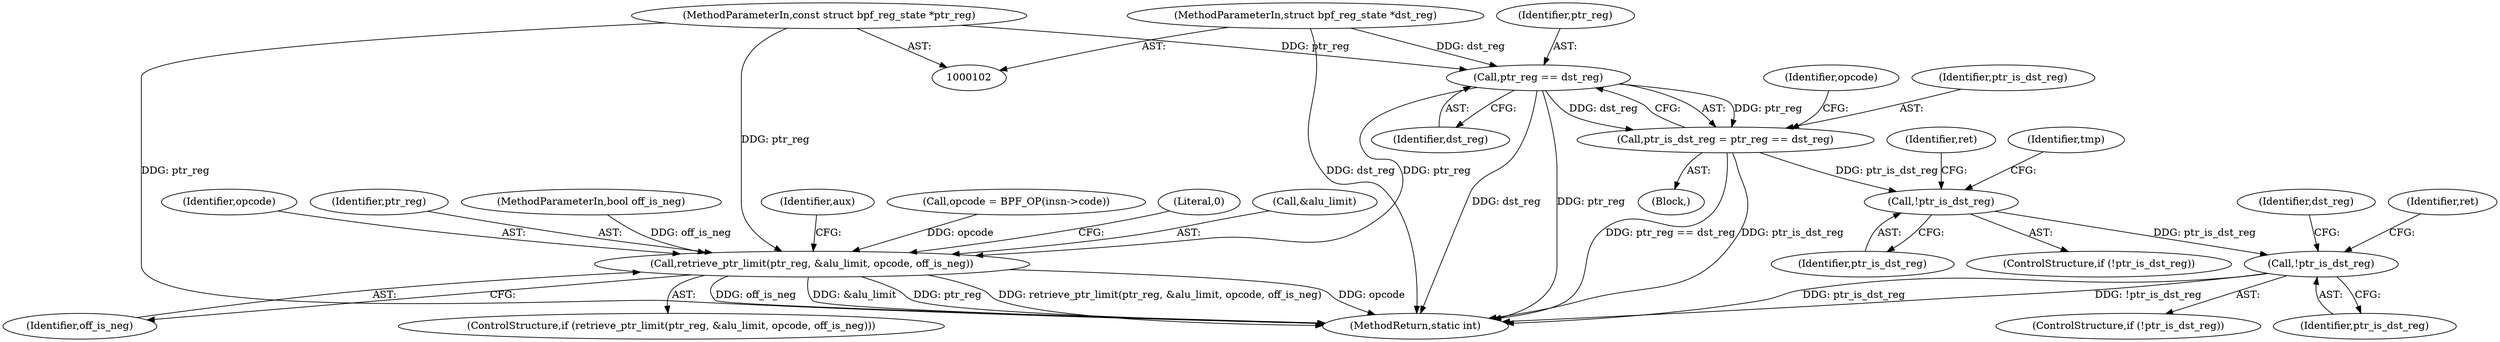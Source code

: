 digraph "0_linux_d3bd7413e0ca40b60cf60d4003246d067cafdeda_0@pointer" {
"1000123" [label="(Call,ptr_reg == dst_reg)"];
"1000105" [label="(MethodParameterIn,const struct bpf_reg_state *ptr_reg)"];
"1000106" [label="(MethodParameterIn,struct bpf_reg_state *dst_reg)"];
"1000121" [label="(Call,ptr_is_dst_reg = ptr_reg == dst_reg)"];
"1000179" [label="(Call,!ptr_is_dst_reg)"];
"1000205" [label="(Call,!ptr_is_dst_reg)"];
"1000161" [label="(Call,retrieve_ptr_limit(ptr_reg, &alu_limit, opcode, off_is_neg))"];
"1000125" [label="(Identifier,dst_reg)"];
"1000218" [label="(MethodReturn,static int)"];
"1000128" [label="(Identifier,opcode)"];
"1000192" [label="(Identifier,ret)"];
"1000179" [label="(Call,!ptr_is_dst_reg)"];
"1000171" [label="(Identifier,aux)"];
"1000127" [label="(Call,opcode = BPF_OP(insn->code))"];
"1000121" [label="(Call,ptr_is_dst_reg = ptr_reg == dst_reg)"];
"1000183" [label="(Identifier,tmp)"];
"1000122" [label="(Identifier,ptr_is_dst_reg)"];
"1000204" [label="(ControlStructure,if (!ptr_is_dst_reg))"];
"1000168" [label="(Literal,0)"];
"1000124" [label="(Identifier,ptr_reg)"];
"1000163" [label="(Call,&alu_limit)"];
"1000160" [label="(ControlStructure,if (retrieve_ptr_limit(ptr_reg, &alu_limit, opcode, off_is_neg)))"];
"1000165" [label="(Identifier,opcode)"];
"1000105" [label="(MethodParameterIn,const struct bpf_reg_state *ptr_reg)"];
"1000166" [label="(Identifier,off_is_neg)"];
"1000162" [label="(Identifier,ptr_reg)"];
"1000209" [label="(Identifier,dst_reg)"];
"1000178" [label="(ControlStructure,if (!ptr_is_dst_reg))"];
"1000107" [label="(MethodParameterIn,bool off_is_neg)"];
"1000214" [label="(Identifier,ret)"];
"1000206" [label="(Identifier,ptr_is_dst_reg)"];
"1000108" [label="(Block,)"];
"1000205" [label="(Call,!ptr_is_dst_reg)"];
"1000123" [label="(Call,ptr_reg == dst_reg)"];
"1000180" [label="(Identifier,ptr_is_dst_reg)"];
"1000161" [label="(Call,retrieve_ptr_limit(ptr_reg, &alu_limit, opcode, off_is_neg))"];
"1000106" [label="(MethodParameterIn,struct bpf_reg_state *dst_reg)"];
"1000123" -> "1000121"  [label="AST: "];
"1000123" -> "1000125"  [label="CFG: "];
"1000124" -> "1000123"  [label="AST: "];
"1000125" -> "1000123"  [label="AST: "];
"1000121" -> "1000123"  [label="CFG: "];
"1000123" -> "1000218"  [label="DDG: dst_reg"];
"1000123" -> "1000218"  [label="DDG: ptr_reg"];
"1000123" -> "1000121"  [label="DDG: ptr_reg"];
"1000123" -> "1000121"  [label="DDG: dst_reg"];
"1000105" -> "1000123"  [label="DDG: ptr_reg"];
"1000106" -> "1000123"  [label="DDG: dst_reg"];
"1000123" -> "1000161"  [label="DDG: ptr_reg"];
"1000105" -> "1000102"  [label="AST: "];
"1000105" -> "1000218"  [label="DDG: ptr_reg"];
"1000105" -> "1000161"  [label="DDG: ptr_reg"];
"1000106" -> "1000102"  [label="AST: "];
"1000106" -> "1000218"  [label="DDG: dst_reg"];
"1000121" -> "1000108"  [label="AST: "];
"1000122" -> "1000121"  [label="AST: "];
"1000128" -> "1000121"  [label="CFG: "];
"1000121" -> "1000218"  [label="DDG: ptr_reg == dst_reg"];
"1000121" -> "1000218"  [label="DDG: ptr_is_dst_reg"];
"1000121" -> "1000179"  [label="DDG: ptr_is_dst_reg"];
"1000179" -> "1000178"  [label="AST: "];
"1000179" -> "1000180"  [label="CFG: "];
"1000180" -> "1000179"  [label="AST: "];
"1000183" -> "1000179"  [label="CFG: "];
"1000192" -> "1000179"  [label="CFG: "];
"1000179" -> "1000205"  [label="DDG: ptr_is_dst_reg"];
"1000205" -> "1000204"  [label="AST: "];
"1000205" -> "1000206"  [label="CFG: "];
"1000206" -> "1000205"  [label="AST: "];
"1000209" -> "1000205"  [label="CFG: "];
"1000214" -> "1000205"  [label="CFG: "];
"1000205" -> "1000218"  [label="DDG: !ptr_is_dst_reg"];
"1000205" -> "1000218"  [label="DDG: ptr_is_dst_reg"];
"1000161" -> "1000160"  [label="AST: "];
"1000161" -> "1000166"  [label="CFG: "];
"1000162" -> "1000161"  [label="AST: "];
"1000163" -> "1000161"  [label="AST: "];
"1000165" -> "1000161"  [label="AST: "];
"1000166" -> "1000161"  [label="AST: "];
"1000168" -> "1000161"  [label="CFG: "];
"1000171" -> "1000161"  [label="CFG: "];
"1000161" -> "1000218"  [label="DDG: off_is_neg"];
"1000161" -> "1000218"  [label="DDG: &alu_limit"];
"1000161" -> "1000218"  [label="DDG: ptr_reg"];
"1000161" -> "1000218"  [label="DDG: retrieve_ptr_limit(ptr_reg, &alu_limit, opcode, off_is_neg)"];
"1000161" -> "1000218"  [label="DDG: opcode"];
"1000127" -> "1000161"  [label="DDG: opcode"];
"1000107" -> "1000161"  [label="DDG: off_is_neg"];
}
